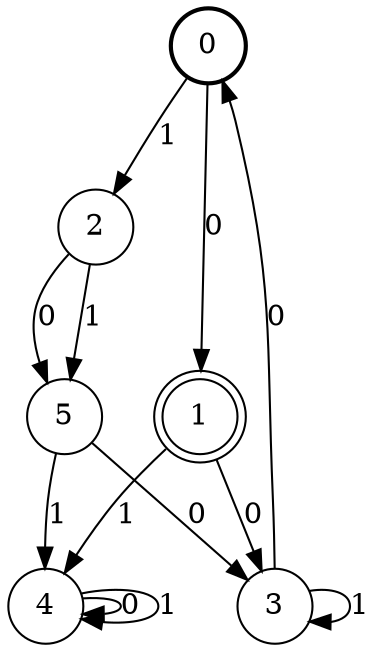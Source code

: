 digraph Automat {
    node [shape = circle];
    0 [style = "bold"];
    0 -> 1 [label = "0"];
    0 -> 2 [label = "1"];
    1 [peripheries=2]
    1 -> 3 [label = "0"];
    1 -> 4 [label = "1"];
    2 -> 5 [label = "0"];
    2 -> 5 [label = "1"];
    3 -> 0 [label = "0"];
    3 -> 3 [label = "1"];
    4 -> 4 [label = "0"];
    4 -> 4 [label = "1"];
    5 -> 3 [label = "0"];
    5 -> 4 [label = "1"];
}
